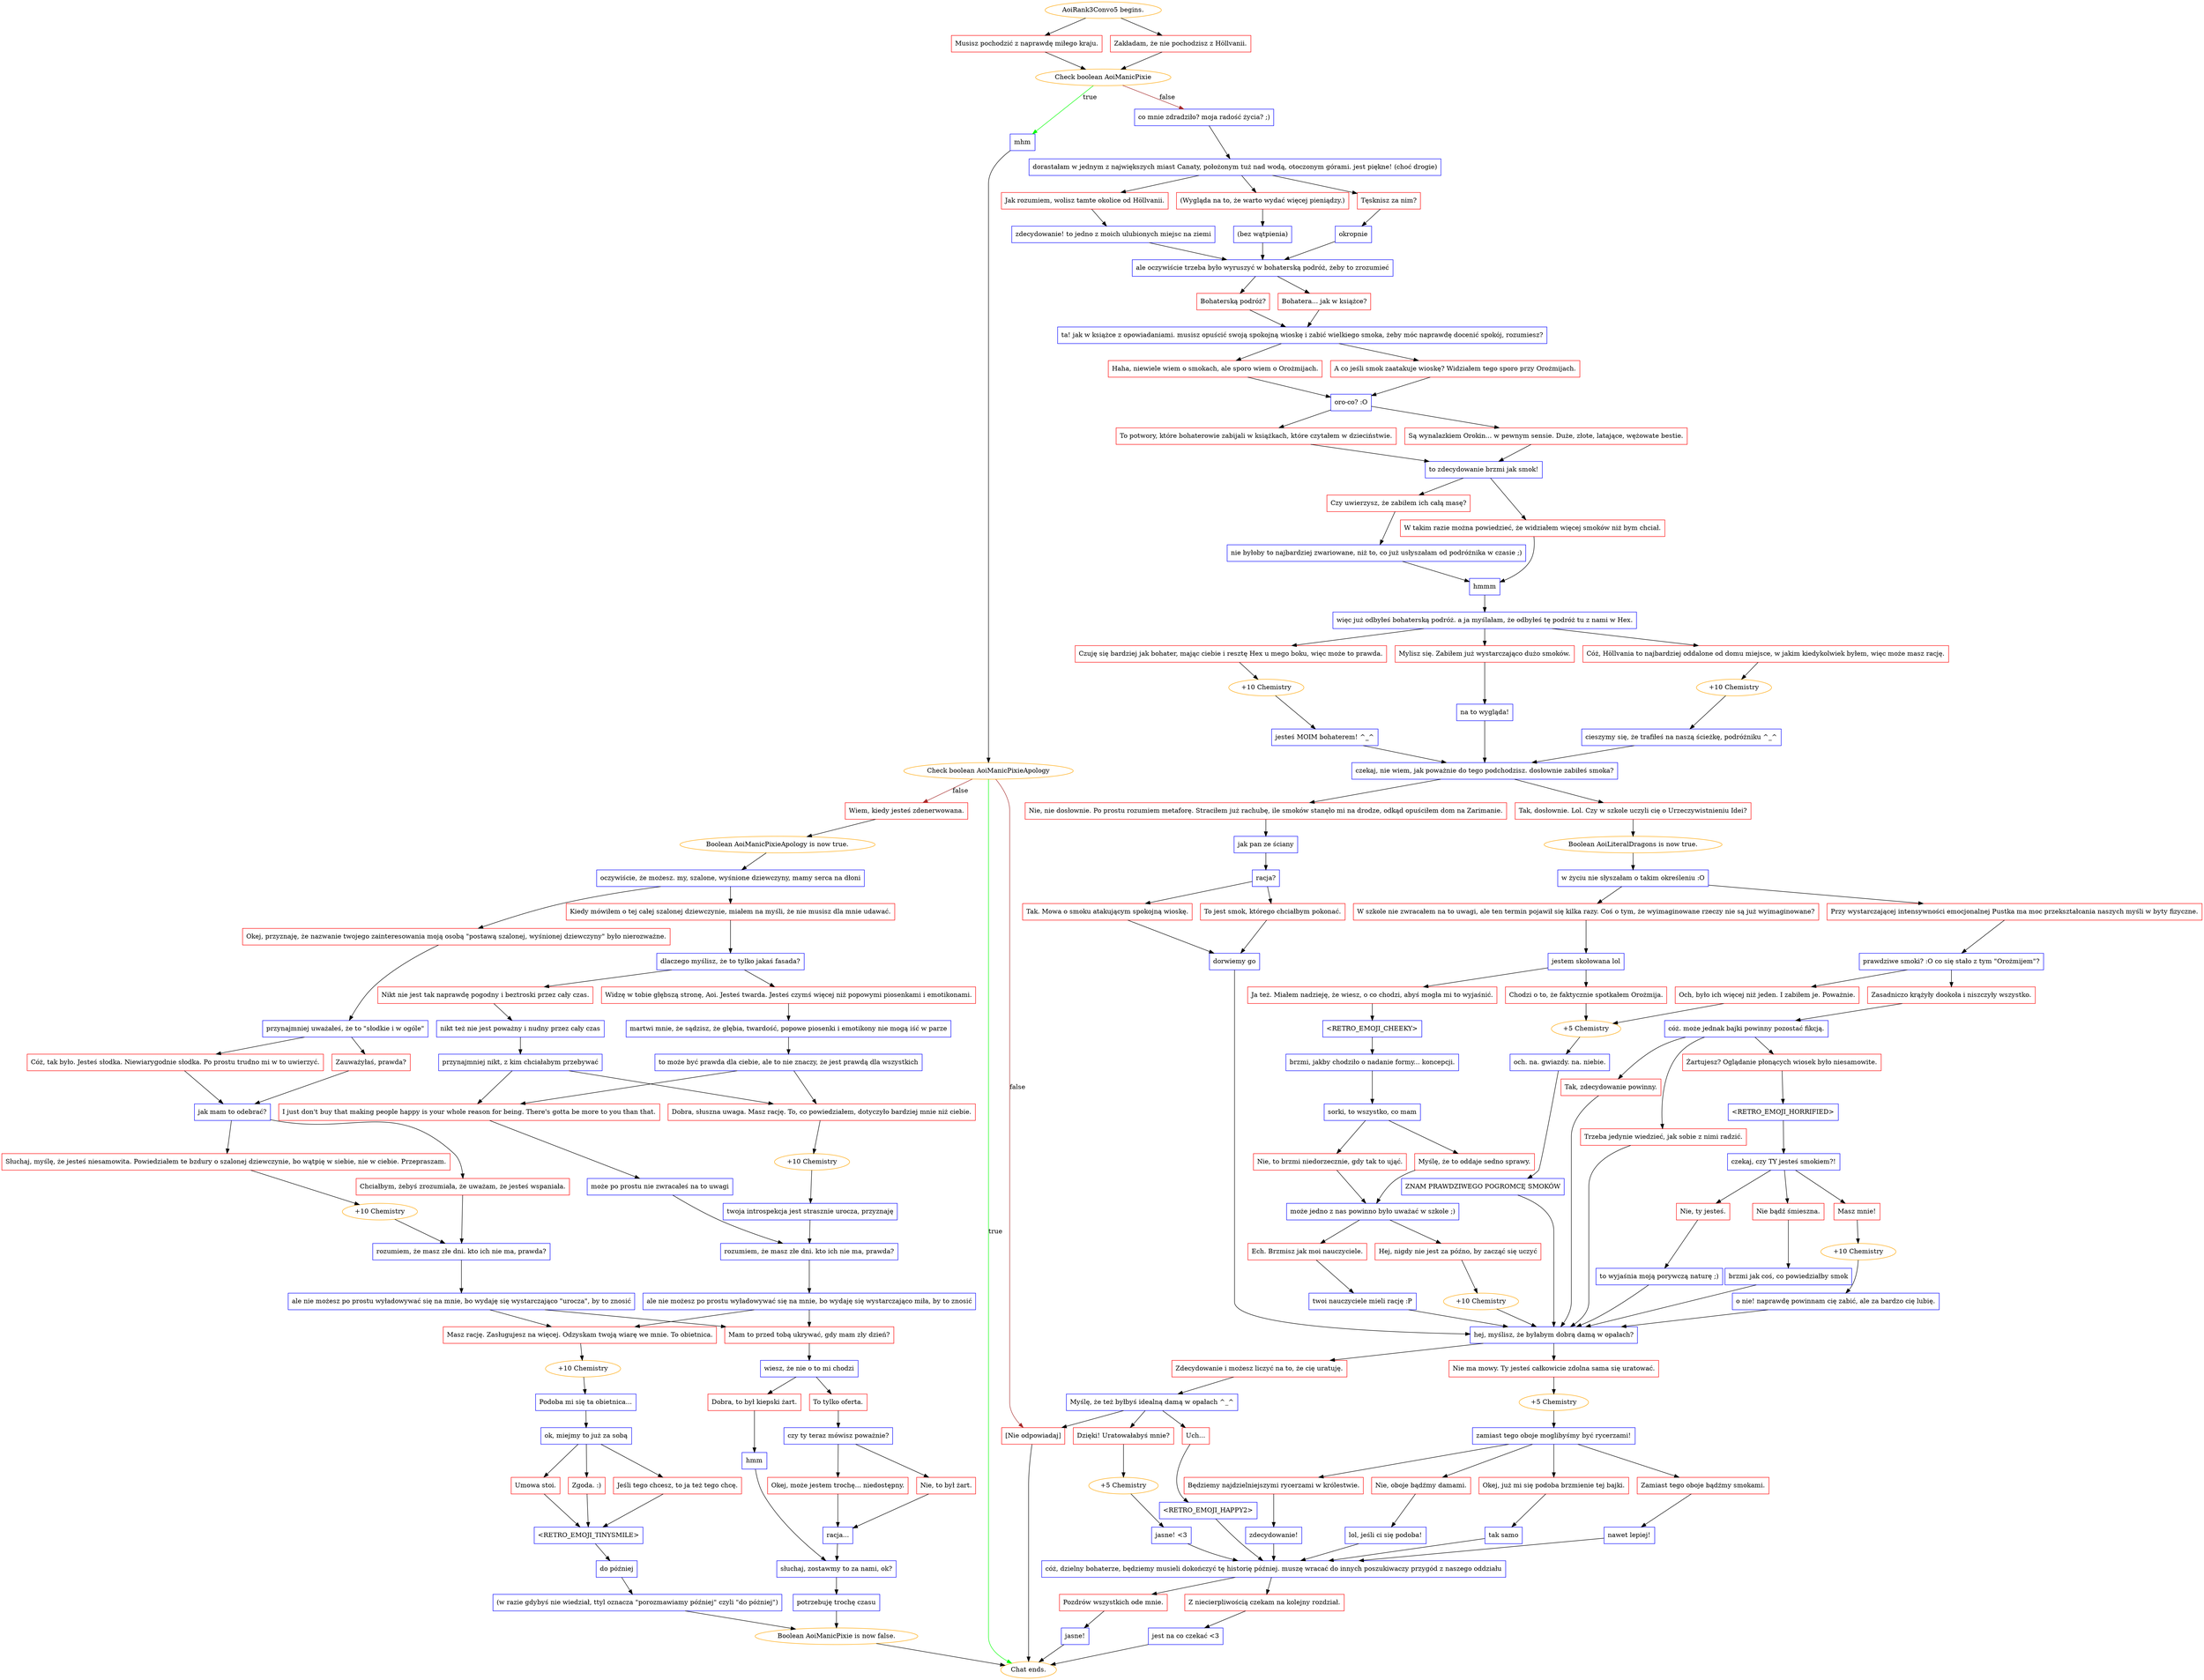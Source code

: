 digraph {
	"AoiRank3Convo5 begins." [color=orange];
		"AoiRank3Convo5 begins." -> j322163736;
		"AoiRank3Convo5 begins." -> j1285736018;
	j322163736 [label="Musisz pochodzić z naprawdę miłego kraju.",shape=box,color=red];
		j322163736 -> j2671432348;
	j1285736018 [label="Zakładam, że nie pochodzisz z Höllvanii.",shape=box,color=red];
		j1285736018 -> j2671432348;
	j2671432348 [label="Check boolean AoiManicPixie",color=orange];
		j2671432348 -> j3274035572 [label=true,color=green];
		j2671432348 -> j151228770 [label=false,color=brown];
	j3274035572 [label="mhm",shape=box,color=blue];
		j3274035572 -> j2415931465;
	j151228770 [label="co mnie zdradziło? moja radość życia? ;)",shape=box,color=blue];
		j151228770 -> j1310453609;
	j2415931465 [label="Check boolean AoiManicPixieApology",color=orange];
		j2415931465 -> "Chat ends." [label=true,color=green];
		j2415931465 -> j3339110507 [label=false,color=brown];
		j2415931465 -> j217476357 [label=false,color=brown];
	j1310453609 [label="dorastałam w jednym z największych miast Canaty, położonym tuż nad wodą, otoczonym górami. jest piękne! (choć drogie)",shape=box,color=blue];
		j1310453609 -> j1662403715;
		j1310453609 -> j2715732585;
		j1310453609 -> j865097508;
	"Chat ends." [color=orange];
	j3339110507 [label="Wiem, kiedy jesteś zdenerwowana.",shape=box,color=red];
		j3339110507 -> j1828551646;
	j217476357 [label="[Nie odpowiadaj]",shape=box,color=red];
		j217476357 -> "Chat ends.";
	j1662403715 [label="Tęsknisz za nim?",shape=box,color=red];
		j1662403715 -> j647672069;
	j2715732585 [label="Jak rozumiem, wolisz tamte okolice od Höllvanii.",shape=box,color=red];
		j2715732585 -> j4223787884;
	j865097508 [label="(Wygląda na to, że warto wydać więcej pieniądzy.)",shape=box,color=red];
		j865097508 -> j3085269984;
	j1828551646 [label="Boolean AoiManicPixieApology is now true.",color=orange];
		j1828551646 -> j2125863685;
	j647672069 [label="okropnie",shape=box,color=blue];
		j647672069 -> j296682681;
	j4223787884 [label="zdecydowanie! to jedno z moich ulubionych miejsc na ziemi",shape=box,color=blue];
		j4223787884 -> j296682681;
	j3085269984 [label="(bez wątpienia)",shape=box,color=blue];
		j3085269984 -> j296682681;
	j2125863685 [label="oczywiście, że możesz. my, szalone, wyśnione dziewczyny, mamy serca na dłoni",shape=box,color=blue];
		j2125863685 -> j3038121885;
		j2125863685 -> j1250049244;
	j296682681 [label="ale oczywiście trzeba było wyruszyć w bohaterską podróż, żeby to zrozumieć",shape=box,color=blue];
		j296682681 -> j1552791576;
		j296682681 -> j299370985;
	j3038121885 [label="Okej, przyznaję, że nazwanie twojego zainteresowania moją osobą \"postawą szalonej, wyśnionej dziewczyny\" było nierozważne.",shape=box,color=red];
		j3038121885 -> j2325930111;
	j1250049244 [label="Kiedy mówiłem o tej całej szalonej dziewczynie, miałem na myśli, że nie musisz dla mnie udawać.",shape=box,color=red];
		j1250049244 -> j2571935021;
	j1552791576 [label="Bohaterską podróż?",shape=box,color=red];
		j1552791576 -> j2887812405;
	j299370985 [label="Bohatera... jak w książce?",shape=box,color=red];
		j299370985 -> j2887812405;
	j2325930111 [label="przynajmniej uważałeś, że to \"słodkie i w ogóle\"",shape=box,color=blue];
		j2325930111 -> j801922867;
		j2325930111 -> j20715522;
	j2571935021 [label="dlaczego myślisz, że to tylko jakaś fasada?",shape=box,color=blue];
		j2571935021 -> j2014923952;
		j2571935021 -> j2605505942;
	j2887812405 [label="ta! jak w książce z opowiadaniami. musisz opuścić swoją spokojną wioskę i zabić wielkiego smoka, żeby móc naprawdę docenić spokój, rozumiesz?",shape=box,color=blue];
		j2887812405 -> j310797400;
		j2887812405 -> j2892461495;
	j801922867 [label="Cóż, tak było. Jesteś słodka. Niewiarygodnie słodka. Po prostu trudno mi w to uwierzyć.",shape=box,color=red];
		j801922867 -> j392161530;
	j20715522 [label="Zauważyłaś, prawda?",shape=box,color=red];
		j20715522 -> j392161530;
	j2014923952 [label="Nikt nie jest tak naprawdę pogodny i beztroski przez cały czas.",shape=box,color=red];
		j2014923952 -> j504495741;
	j2605505942 [label="Widzę w tobie głębszą stronę, Aoi. Jesteś twarda. Jesteś czymś więcej niż popowymi piosenkami i emotikonami.",shape=box,color=red];
		j2605505942 -> j4031678355;
	j310797400 [label="Haha, niewiele wiem o smokach, ale sporo wiem o Orożmijach.",shape=box,color=red];
		j310797400 -> j2652094149;
	j2892461495 [label="A co jeśli smok zaatakuje wioskę? Widziałem tego sporo przy Orożmijach.",shape=box,color=red];
		j2892461495 -> j2652094149;
	j392161530 [label="jak mam to odebrać?",shape=box,color=blue];
		j392161530 -> j522148671;
		j392161530 -> j2272624539;
	j504495741 [label="nikt też nie jest poważny i nudny przez cały czas",shape=box,color=blue];
		j504495741 -> j2067000170;
	j4031678355 [label="martwi mnie, że sądzisz, że głębia, twardość, popowe piosenki i emotikony nie mogą iść w parze",shape=box,color=blue];
		j4031678355 -> j4286552776;
	j2652094149 [label="oro-co? :O",shape=box,color=blue];
		j2652094149 -> j3701253177;
		j2652094149 -> j3996218807;
	j522148671 [label="Słuchaj, myślę, że jesteś niesamowita. Powiedziałem te bzdury o szalonej dziewczynie, bo wątpię w siebie, nie w ciebie. Przepraszam.",shape=box,color=red];
		j522148671 -> j2278832397;
	j2272624539 [label="Chciałbym, żebyś zrozumiała, że uważam, że jesteś wspaniała.",shape=box,color=red];
		j2272624539 -> j1242778791;
	j2067000170 [label="przynajmniej nikt, z kim chciałabym przebywać",shape=box,color=blue];
		j2067000170 -> j3987028982;
		j2067000170 -> j1118454755;
	j4286552776 [label="to może być prawda dla ciebie, ale to nie znaczy, że jest prawdą dla wszystkich",shape=box,color=blue];
		j4286552776 -> j1118454755;
		j4286552776 -> j3987028982;
	j3701253177 [label="To potwory, które bohaterowie zabijali w książkach, które czytałem w dzieciństwie.",shape=box,color=red];
		j3701253177 -> j136332977;
	j3996218807 [label="Są wynalazkiem Orokin... w pewnym sensie. Duże, złote, latające, wężowate bestie.",shape=box,color=red];
		j3996218807 -> j136332977;
	j2278832397 [label="+10 Chemistry",color=orange];
		j2278832397 -> j1242778791;
	j1242778791 [label="rozumiem, że masz złe dni. kto ich nie ma, prawda?",shape=box,color=blue];
		j1242778791 -> j2211278141;
	j3987028982 [label="I just don't buy that making people happy is your whole reason for being. There's gotta be more to you than that.",shape=box,color=red];
		j3987028982 -> j2592813287;
	j1118454755 [label="Dobra, słuszna uwaga. Masz rację. To, co powiedziałem, dotyczyło bardziej mnie niż ciebie.",shape=box,color=red];
		j1118454755 -> j3582281171;
	j136332977 [label="to zdecydowanie brzmi jak smok!",shape=box,color=blue];
		j136332977 -> j3326597090;
		j136332977 -> j537717690;
	j2211278141 [label="ale nie możesz po prostu wyładowywać się na mnie, bo wydaję się wystarczająco \"urocza\", by to znosić",shape=box,color=blue];
		j2211278141 -> j2320464882;
		j2211278141 -> j1441011325;
	j2592813287 [label="może po prostu nie zwracałeś na to uwagi",shape=box,color=blue];
		j2592813287 -> j4210692535;
	j3582281171 [label="+10 Chemistry",color=orange];
		j3582281171 -> j3968683224;
	j3326597090 [label="Czy uwierzysz, że zabiłem ich całą masę?",shape=box,color=red];
		j3326597090 -> j1692945282;
	j537717690 [label="W takim razie można powiedzieć, że widziałem więcej smoków niż bym chciał.",shape=box,color=red];
		j537717690 -> j1623457982;
	j2320464882 [label="Masz rację. Zasługujesz na więcej. Odzyskam twoją wiarę we mnie. To obietnica.",shape=box,color=red];
		j2320464882 -> j2124868872;
	j1441011325 [label="Mam to przed tobą ukrywać, gdy mam zły dzień?",shape=box,color=red];
		j1441011325 -> j2656072729;
	j4210692535 [label="rozumiem, że masz złe dni. kto ich nie ma, prawda?",shape=box,color=blue];
		j4210692535 -> j1103542245;
	j3968683224 [label="twoja introspekcja jest strasznie urocza, przyznaję",shape=box,color=blue];
		j3968683224 -> j4210692535;
	j1692945282 [label="nie byłoby to najbardziej zwariowane, niż to, co już usłyszałam od podróżnika w czasie ;)",shape=box,color=blue];
		j1692945282 -> j1623457982;
	j1623457982 [label="hmmm",shape=box,color=blue];
		j1623457982 -> j1480182682;
	j2124868872 [label="+10 Chemistry",color=orange];
		j2124868872 -> j1546098631;
	j2656072729 [label="wiesz, że nie o to mi chodzi",shape=box,color=blue];
		j2656072729 -> j2651970966;
		j2656072729 -> j2736218706;
	j1103542245 [label="ale nie możesz po prostu wyładowywać się na mnie, bo wydaję się wystarczająco miła, by to znosić",shape=box,color=blue];
		j1103542245 -> j2320464882;
		j1103542245 -> j1441011325;
	j1480182682 [label="więc już odbyłeś bohaterską podróż. a ja myślałam, że odbyłeś tę podróż tu z nami w Hex.",shape=box,color=blue];
		j1480182682 -> j1489473944;
		j1480182682 -> j3384850819;
		j1480182682 -> j263241412;
	j1546098631 [label="Podoba mi się ta obietnica...",shape=box,color=blue];
		j1546098631 -> j1827944558;
	j2651970966 [label="To tylko oferta.",shape=box,color=red];
		j2651970966 -> j1526800177;
	j2736218706 [label="Dobra, to był kiepski żart.",shape=box,color=red];
		j2736218706 -> j138331551;
	j1489473944 [label="Cóż, Höllvania to najbardziej oddalone od domu miejsce, w jakim kiedykolwiek byłem, więc może masz rację.",shape=box,color=red];
		j1489473944 -> j3353781682;
	j3384850819 [label="Czuję się bardziej jak bohater, mając ciebie i resztę Hex u mego boku, więc może to prawda.",shape=box,color=red];
		j3384850819 -> j856416076;
	j263241412 [label="Mylisz się. Zabiłem już wystarczająco dużo smoków.",shape=box,color=red];
		j263241412 -> j2632084227;
	j1827944558 [label="ok, miejmy to już za sobą",shape=box,color=blue];
		j1827944558 -> j2678735854;
		j1827944558 -> j2220306661;
		j1827944558 -> j1939380611;
	j1526800177 [label="czy ty teraz mówisz poważnie?",shape=box,color=blue];
		j1526800177 -> j2662482404;
		j1526800177 -> j3146638777;
	j138331551 [label="hmm",shape=box,color=blue];
		j138331551 -> j1276372127;
	j3353781682 [label="+10 Chemistry",color=orange];
		j3353781682 -> j3007673937;
	j856416076 [label="+10 Chemistry",color=orange];
		j856416076 -> j118470358;
	j2632084227 [label="na to wygląda!",shape=box,color=blue];
		j2632084227 -> j2456996183;
	j2678735854 [label="Umowa stoi.",shape=box,color=red];
		j2678735854 -> j3803473016;
	j2220306661 [label="Zgoda. :)",shape=box,color=red];
		j2220306661 -> j3803473016;
	j1939380611 [label="Jeśli tego chcesz, to ja też tego chcę.",shape=box,color=red];
		j1939380611 -> j3803473016;
	j2662482404 [label="Okej, może jestem trochę... niedostępny.",shape=box,color=red];
		j2662482404 -> j2985496328;
	j3146638777 [label="Nie, to był żart.",shape=box,color=red];
		j3146638777 -> j2985496328;
	j1276372127 [label="słuchaj, zostawmy to za nami, ok?",shape=box,color=blue];
		j1276372127 -> j1980608447;
	j3007673937 [label="cieszymy się, że trafiłeś na naszą ścieżkę, podróżniku ^_^",shape=box,color=blue];
		j3007673937 -> j2456996183;
	j118470358 [label="jesteś MOIM bohaterem! ^_^",shape=box,color=blue];
		j118470358 -> j2456996183;
	j2456996183 [label="czekaj, nie wiem, jak poważnie do tego podchodzisz. dosłownie zabiłeś smoka?",shape=box,color=blue];
		j2456996183 -> j707091530;
		j2456996183 -> j2220957731;
	j3803473016 [label="<RETRO_EMOJI_TINYSMILE>",shape=box,color=blue];
		j3803473016 -> j3359639019;
	j2985496328 [label="racja...",shape=box,color=blue];
		j2985496328 -> j1276372127;
	j1980608447 [label="potrzebuję trochę czasu",shape=box,color=blue];
		j1980608447 -> j2477397060;
	j707091530 [label="Tak, dosłownie. Lol. Czy w szkole uczyli cię o Urzeczywistnieniu Idei?",shape=box,color=red];
		j707091530 -> j212366517;
	j2220957731 [label="Nie, nie dosłownie. Po prostu rozumiem metaforę. Straciłem już rachubę, ile smoków stanęło mi na drodze, odkąd opuściłem dom na Zarimanie.",shape=box,color=red];
		j2220957731 -> j1300562714;
	j3359639019 [label="do później",shape=box,color=blue];
		j3359639019 -> j1572656044;
	j2477397060 [label="Boolean AoiManicPixie is now false.",color=orange];
		j2477397060 -> "Chat ends.";
	j212366517 [label="Boolean AoiLiteralDragons is now true.",color=orange];
		j212366517 -> j3785011751;
	j1300562714 [label="jak pan ze ściany",shape=box,color=blue];
		j1300562714 -> j340809440;
	j1572656044 [label="(w razie gdybyś nie wiedział, ttyl oznacza \"porozmawiamy później\" czyli \"do póżniej\")",shape=box,color=blue];
		j1572656044 -> j2477397060;
	j3785011751 [label="w życiu nie słyszałam o takim określeniu :O",shape=box,color=blue];
		j3785011751 -> j3425441846;
		j3785011751 -> j702572039;
	j340809440 [label="racja?",shape=box,color=blue];
		j340809440 -> j44991922;
		j340809440 -> j3225677626;
	j3425441846 [label="W szkole nie zwracałem na to uwagi, ale ten termin pojawił się kilka razy. Coś o tym, że wyimaginowane rzeczy nie są już wyimaginowane?",shape=box,color=red];
		j3425441846 -> j2732068710;
	j702572039 [label="Przy wystarczającej intensywności emocjonalnej Pustka ma moc przekształcania naszych myśli w byty fizyczne.",shape=box,color=red];
		j702572039 -> j2851001780;
	j44991922 [label="Tak. Mowa o smoku atakującym spokojną wioskę.",shape=box,color=red];
		j44991922 -> j2499488979;
	j3225677626 [label="To jest smok, którego chciałbym pokonać.",shape=box,color=red];
		j3225677626 -> j2499488979;
	j2732068710 [label="jestem skołowana lol",shape=box,color=blue];
		j2732068710 -> j691550278;
		j2732068710 -> j297765444;
	j2851001780 [label="prawdziwe smoki? :O co się stało z tym \"Orożmijem\"?",shape=box,color=blue];
		j2851001780 -> j1181054063;
		j2851001780 -> j473286380;
	j2499488979 [label="dorwiemy go",shape=box,color=blue];
		j2499488979 -> j2727527922;
	j691550278 [label="Ja też. Miałem nadzieję, że wiesz, o co chodzi, abyś mogła mi to wyjaśnić.",shape=box,color=red];
		j691550278 -> j1549957546;
	j297765444 [label="Chodzi o to, że faktycznie spotkałem Orożmija.",shape=box,color=red];
		j297765444 -> j4070912077;
	j1181054063 [label="Och, było ich więcej niż jeden. I zabiłem je. Poważnie.",shape=box,color=red];
		j1181054063 -> j4070912077;
	j473286380 [label="Zasadniczo krążyły dookoła i niszczyły wszystko.",shape=box,color=red];
		j473286380 -> j678331365;
	j2727527922 [label="hej, myślisz, że byłabym dobrą damą w opałach?",shape=box,color=blue];
		j2727527922 -> j465156535;
		j2727527922 -> j2568887702;
	j1549957546 [label="<RETRO_EMOJI_CHEEKY>",shape=box,color=blue];
		j1549957546 -> j3043747445;
	j4070912077 [label="+5 Chemistry",color=orange];
		j4070912077 -> j3808621930;
	j678331365 [label="cóż. może jednak bajki powinny pozostać fikcją.",shape=box,color=blue];
		j678331365 -> j1335157373;
		j678331365 -> j408754672;
		j678331365 -> j1910932598;
	j465156535 [label="Zdecydowanie i możesz liczyć na to, że cię uratuję.",shape=box,color=red];
		j465156535 -> j2728586211;
	j2568887702 [label="Nie ma mowy. Ty jesteś całkowicie zdolna sama się uratować.",shape=box,color=red];
		j2568887702 -> j1153562646;
	j3043747445 [label="brzmi, jakby chodziło o nadanie formy... koncepcji.",shape=box,color=blue];
		j3043747445 -> j3874988929;
	j3808621930 [label="och. na. gwiazdy. na. niebie.",shape=box,color=blue];
		j3808621930 -> j573176768;
	j1335157373 [label="Tak, zdecydowanie powinny.",shape=box,color=red];
		j1335157373 -> j2727527922;
	j408754672 [label="Trzeba jedynie wiedzieć, jak sobie z nimi radzić.",shape=box,color=red];
		j408754672 -> j2727527922;
	j1910932598 [label="Żartujesz? Oglądanie płonących wiosek było niesamowite.",shape=box,color=red];
		j1910932598 -> j24007667;
	j2728586211 [label="Myślę, że też byłbyś idealną damą w opałach ^_^",shape=box,color=blue];
		j2728586211 -> j1806863249;
		j2728586211 -> j2601620303;
		j2728586211 -> j217476357;
	j1153562646 [label="+5 Chemistry",color=orange];
		j1153562646 -> j3136352785;
	j3874988929 [label="sorki, to wszystko, co mam",shape=box,color=blue];
		j3874988929 -> j3604414401;
		j3874988929 -> j2775660893;
	j573176768 [label="ZNAM PRAWDZIWEGO POGROMCĘ SMOKÓW",shape=box,color=blue];
		j573176768 -> j2727527922;
	j24007667 [label="<RETRO_EMOJI_HORRIFIED>",shape=box,color=blue];
		j24007667 -> j4007611197;
	j1806863249 [label="Dzięki! Uratowałabyś mnie?",shape=box,color=red];
		j1806863249 -> j1383029014;
	j2601620303 [label="Uch...",shape=box,color=red];
		j2601620303 -> j3459097609;
	j3136352785 [label="zamiast tego oboje moglibyśmy być rycerzami!",shape=box,color=blue];
		j3136352785 -> j1651797946;
		j3136352785 -> j591251362;
		j3136352785 -> j4140255100;
		j3136352785 -> j3620830224;
	j3604414401 [label="Myślę, że to oddaje sedno sprawy.",shape=box,color=red];
		j3604414401 -> j3360777297;
	j2775660893 [label="Nie, to brzmi niedorzecznie, gdy tak to ująć.",shape=box,color=red];
		j2775660893 -> j3360777297;
	j4007611197 [label="czekaj, czy TY jesteś smokiem?!",shape=box,color=blue];
		j4007611197 -> j2751749436;
		j4007611197 -> j1559628840;
		j4007611197 -> j2095016615;
	j1383029014 [label="+5 Chemistry",color=orange];
		j1383029014 -> j3551255355;
	j3459097609 [label="<RETRO_EMOJI_HAPPY2>",shape=box,color=blue];
		j3459097609 -> j1557082936;
	j1651797946 [label="Okej, już mi się podoba brzmienie tej bajki.",shape=box,color=red];
		j1651797946 -> j1087603399;
	j591251362 [label="Zamiast tego oboje bądźmy smokami.",shape=box,color=red];
		j591251362 -> j1560758620;
	j4140255100 [label="Będziemy najdzielniejszymi rycerzami w królestwie.",shape=box,color=red];
		j4140255100 -> j624411414;
	j3620830224 [label="Nie, oboje bądźmy damami.",shape=box,color=red];
		j3620830224 -> j3743478645;
	j3360777297 [label="może jedno z nas powinno było uważać w szkole ;)",shape=box,color=blue];
		j3360777297 -> j1231592760;
		j3360777297 -> j801947478;
	j2751749436 [label="Masz mnie!",shape=box,color=red];
		j2751749436 -> j1493365808;
	j1559628840 [label="Nie, ty jesteś.",shape=box,color=red];
		j1559628840 -> j4271016251;
	j2095016615 [label="Nie bądź śmieszna.",shape=box,color=red];
		j2095016615 -> j553358831;
	j3551255355 [label="jasne! <3",shape=box,color=blue];
		j3551255355 -> j1557082936;
	j1557082936 [label="cóż, dzielny bohaterze, będziemy musieli dokończyć tę historię później. muszę wracać do innych poszukiwaczy przygód z naszego oddziału",shape=box,color=blue];
		j1557082936 -> j3022647669;
		j1557082936 -> j1139641652;
	j1087603399 [label="tak samo",shape=box,color=blue];
		j1087603399 -> j1557082936;
	j1560758620 [label="nawet lepiej!",shape=box,color=blue];
		j1560758620 -> j1557082936;
	j624411414 [label="zdecydowanie!",shape=box,color=blue];
		j624411414 -> j1557082936;
	j3743478645 [label="lol, jeśli ci się podoba!",shape=box,color=blue];
		j3743478645 -> j1557082936;
	j1231592760 [label="Hej, nigdy nie jest za późno, by zacząć się uczyć",shape=box,color=red];
		j1231592760 -> j3399427569;
	j801947478 [label="Ech. Brzmisz jak moi nauczyciele.",shape=box,color=red];
		j801947478 -> j1903307507;
	j1493365808 [label="+10 Chemistry",color=orange];
		j1493365808 -> j3750685604;
	j4271016251 [label="to wyjaśnia moją porywczą naturę ;)",shape=box,color=blue];
		j4271016251 -> j2727527922;
	j553358831 [label="brzmi jak coś, co powiedziałby smok",shape=box,color=blue];
		j553358831 -> j2727527922;
	j3022647669 [label="Pozdrów wszystkich ode mnie.",shape=box,color=red];
		j3022647669 -> j1018500220;
	j1139641652 [label="Z niecierpliwością czekam na kolejny rozdział.",shape=box,color=red];
		j1139641652 -> j23089062;
	j3399427569 [label="+10 Chemistry",color=orange];
		j3399427569 -> j2727527922;
	j1903307507 [label="twoi nauczyciele mieli rację :P",shape=box,color=blue];
		j1903307507 -> j2727527922;
	j3750685604 [label="o nie! naprawdę powinnam cię zabić, ale za bardzo cię lubię.",shape=box,color=blue];
		j3750685604 -> j2727527922;
	j1018500220 [label="jasne!",shape=box,color=blue];
		j1018500220 -> "Chat ends.";
	j23089062 [label="jest na co czekać <3",shape=box,color=blue];
		j23089062 -> "Chat ends.";
}